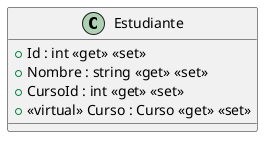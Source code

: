 @startuml
class Estudiante {
    + Id : int <<get>> <<set>>
    + Nombre : string <<get>> <<set>>
    + CursoId : int <<get>> <<set>>
    + <<virtual>> Curso : Curso <<get>> <<set>>
}
@enduml

